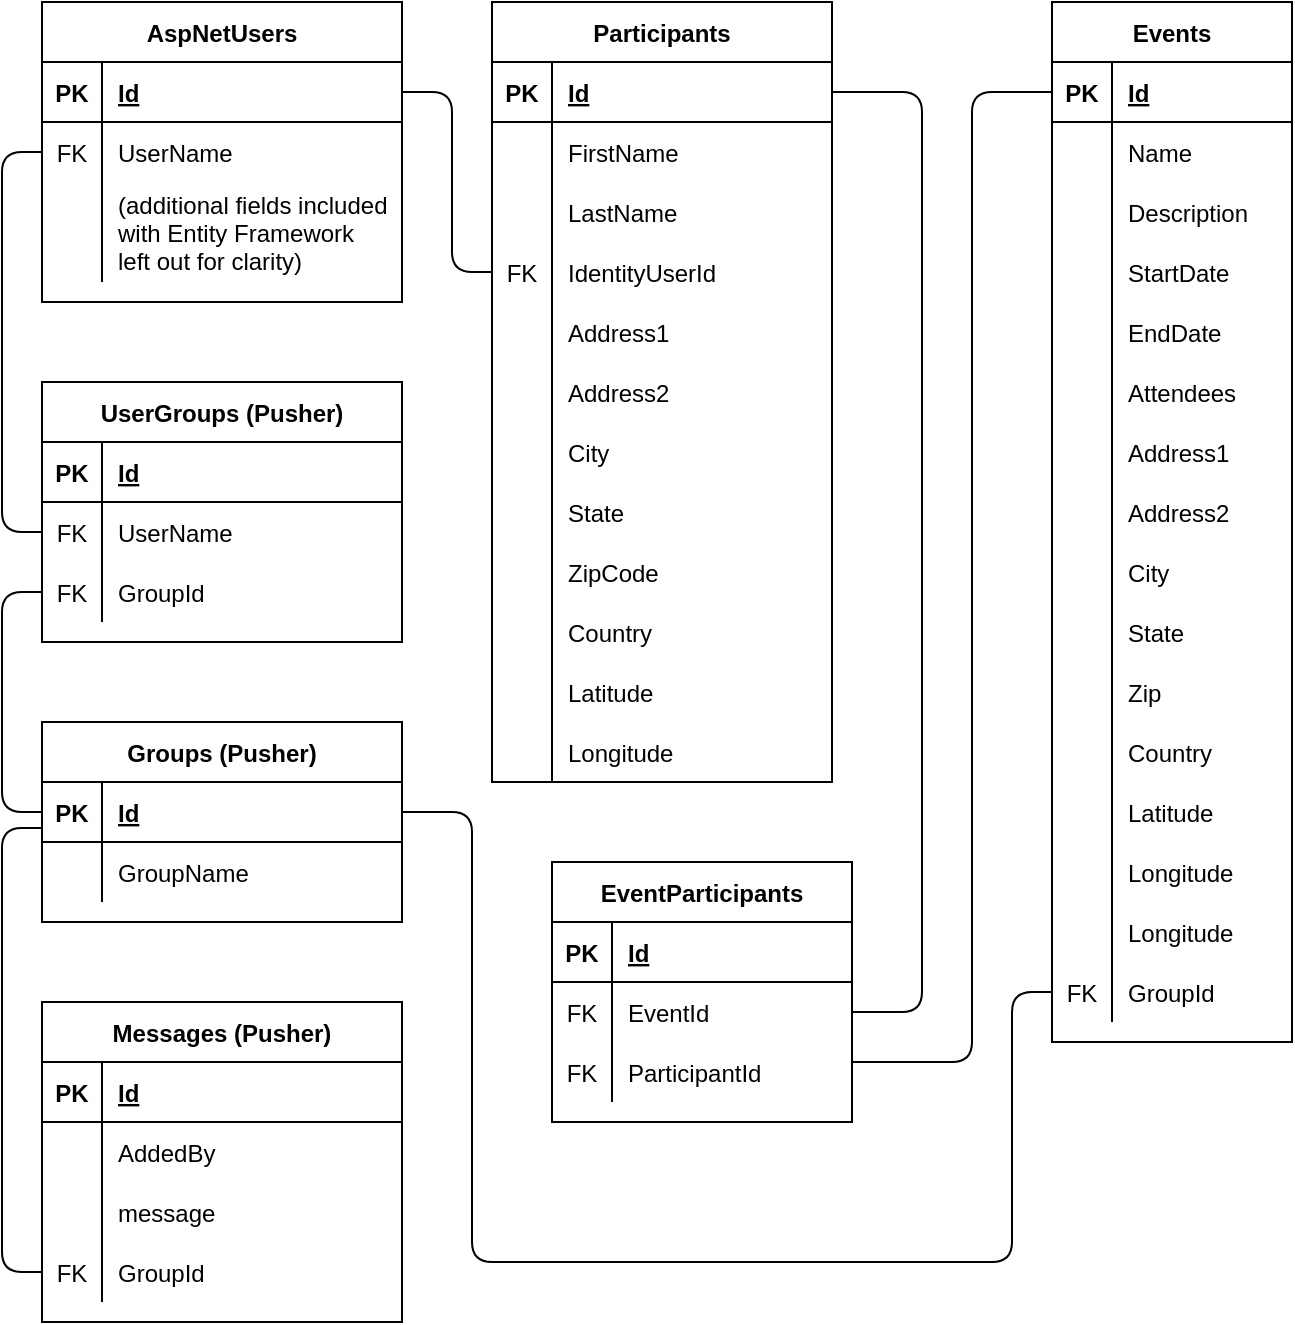 <mxfile version="13.9.2" type="device"><diagram id="qOiqEgfNBI5_gCwGBmi5" name="Page-1"><mxGraphModel dx="1977" dy="1918" grid="1" gridSize="10" guides="1" tooltips="1" connect="1" arrows="1" fold="1" page="1" pageScale="1" pageWidth="850" pageHeight="1100" math="0" shadow="0"><root><mxCell id="0"/><mxCell id="1" parent="0"/><mxCell id="hx1sIj08Y4smLHDmHDp_-100" value="" style="edgeStyle=orthogonalEdgeStyle;rounded=1;orthogonalLoop=1;jettySize=auto;html=1;exitX=0;exitY=0.5;exitDx=0;exitDy=0;endArrow=none;endFill=0;entryX=1;entryY=0.5;entryDx=0;entryDy=0;" parent="1" source="hx1sIj08Y4smLHDmHDp_-11" target="hx1sIj08Y4smLHDmHDp_-64" edge="1"><mxGeometry relative="1" as="geometry"><Array as="points"><mxPoint x="-530" y="-945"/><mxPoint x="-530" y="-1035"/></Array></mxGeometry></mxCell><mxCell id="hx1sIj08Y4smLHDmHDp_-1" value="Participants" style="shape=table;startSize=30;container=1;collapsible=1;childLayout=tableLayout;fixedRows=1;rowLines=0;fontStyle=1;align=center;resizeLast=1;" parent="1" vertex="1"><mxGeometry x="-510" y="-1080" width="170" height="390" as="geometry"/></mxCell><mxCell id="hx1sIj08Y4smLHDmHDp_-2" value="" style="shape=partialRectangle;collapsible=0;dropTarget=0;pointerEvents=0;fillColor=none;top=0;left=0;bottom=1;right=0;points=[[0,0.5],[1,0.5]];portConstraint=eastwest;" parent="hx1sIj08Y4smLHDmHDp_-1" vertex="1"><mxGeometry y="30" width="170" height="30" as="geometry"/></mxCell><mxCell id="hx1sIj08Y4smLHDmHDp_-3" value="PK" style="shape=partialRectangle;connectable=0;fillColor=none;top=0;left=0;bottom=0;right=0;fontStyle=1;overflow=hidden;" parent="hx1sIj08Y4smLHDmHDp_-2" vertex="1"><mxGeometry width="30" height="30" as="geometry"/></mxCell><mxCell id="hx1sIj08Y4smLHDmHDp_-4" value="Id" style="shape=partialRectangle;connectable=0;fillColor=none;top=0;left=0;bottom=0;right=0;align=left;spacingLeft=6;fontStyle=5;overflow=hidden;" parent="hx1sIj08Y4smLHDmHDp_-2" vertex="1"><mxGeometry x="30" width="140" height="30" as="geometry"/></mxCell><mxCell id="hx1sIj08Y4smLHDmHDp_-5" value="" style="shape=partialRectangle;collapsible=0;dropTarget=0;pointerEvents=0;fillColor=none;top=0;left=0;bottom=0;right=0;points=[[0,0.5],[1,0.5]];portConstraint=eastwest;" parent="hx1sIj08Y4smLHDmHDp_-1" vertex="1"><mxGeometry y="60" width="170" height="30" as="geometry"/></mxCell><mxCell id="hx1sIj08Y4smLHDmHDp_-6" value="" style="shape=partialRectangle;connectable=0;fillColor=none;top=0;left=0;bottom=0;right=0;editable=1;overflow=hidden;" parent="hx1sIj08Y4smLHDmHDp_-5" vertex="1"><mxGeometry width="30" height="30" as="geometry"/></mxCell><mxCell id="hx1sIj08Y4smLHDmHDp_-7" value="FirstName" style="shape=partialRectangle;connectable=0;fillColor=none;top=0;left=0;bottom=0;right=0;align=left;spacingLeft=6;overflow=hidden;" parent="hx1sIj08Y4smLHDmHDp_-5" vertex="1"><mxGeometry x="30" width="140" height="30" as="geometry"/></mxCell><mxCell id="hx1sIj08Y4smLHDmHDp_-8" value="" style="shape=partialRectangle;collapsible=0;dropTarget=0;pointerEvents=0;fillColor=none;top=0;left=0;bottom=0;right=0;points=[[0,0.5],[1,0.5]];portConstraint=eastwest;" parent="hx1sIj08Y4smLHDmHDp_-1" vertex="1"><mxGeometry y="90" width="170" height="30" as="geometry"/></mxCell><mxCell id="hx1sIj08Y4smLHDmHDp_-9" value="" style="shape=partialRectangle;connectable=0;fillColor=none;top=0;left=0;bottom=0;right=0;editable=1;overflow=hidden;" parent="hx1sIj08Y4smLHDmHDp_-8" vertex="1"><mxGeometry width="30" height="30" as="geometry"/></mxCell><mxCell id="hx1sIj08Y4smLHDmHDp_-10" value="LastName" style="shape=partialRectangle;connectable=0;fillColor=none;top=0;left=0;bottom=0;right=0;align=left;spacingLeft=6;overflow=hidden;" parent="hx1sIj08Y4smLHDmHDp_-8" vertex="1"><mxGeometry x="30" width="140" height="30" as="geometry"/></mxCell><mxCell id="hx1sIj08Y4smLHDmHDp_-11" value="" style="shape=partialRectangle;collapsible=0;dropTarget=0;pointerEvents=0;fillColor=none;top=0;left=0;bottom=0;right=0;points=[[0,0.5],[1,0.5]];portConstraint=eastwest;" parent="hx1sIj08Y4smLHDmHDp_-1" vertex="1"><mxGeometry y="120" width="170" height="30" as="geometry"/></mxCell><mxCell id="hx1sIj08Y4smLHDmHDp_-12" value="FK" style="shape=partialRectangle;connectable=0;fillColor=none;top=0;left=0;bottom=0;right=0;editable=1;overflow=hidden;" parent="hx1sIj08Y4smLHDmHDp_-11" vertex="1"><mxGeometry width="30" height="30" as="geometry"/></mxCell><mxCell id="hx1sIj08Y4smLHDmHDp_-13" value="IdentityUserId" style="shape=partialRectangle;connectable=0;fillColor=none;top=0;left=0;bottom=0;right=0;align=left;spacingLeft=6;overflow=hidden;" parent="hx1sIj08Y4smLHDmHDp_-11" vertex="1"><mxGeometry x="30" width="140" height="30" as="geometry"/></mxCell><mxCell id="hx1sIj08Y4smLHDmHDp_-14" value="" style="shape=partialRectangle;collapsible=0;dropTarget=0;pointerEvents=0;fillColor=none;top=0;left=0;bottom=0;right=0;points=[[0,0.5],[1,0.5]];portConstraint=eastwest;" parent="hx1sIj08Y4smLHDmHDp_-1" vertex="1"><mxGeometry y="150" width="170" height="30" as="geometry"/></mxCell><mxCell id="hx1sIj08Y4smLHDmHDp_-15" value="" style="shape=partialRectangle;connectable=0;fillColor=none;top=0;left=0;bottom=0;right=0;editable=1;overflow=hidden;" parent="hx1sIj08Y4smLHDmHDp_-14" vertex="1"><mxGeometry width="30" height="30" as="geometry"/></mxCell><mxCell id="hx1sIj08Y4smLHDmHDp_-16" value="Address1" style="shape=partialRectangle;connectable=0;fillColor=none;top=0;left=0;bottom=0;right=0;align=left;spacingLeft=6;overflow=hidden;" parent="hx1sIj08Y4smLHDmHDp_-14" vertex="1"><mxGeometry x="30" width="140" height="30" as="geometry"/></mxCell><mxCell id="hx1sIj08Y4smLHDmHDp_-17" value="" style="shape=partialRectangle;collapsible=0;dropTarget=0;pointerEvents=0;fillColor=none;top=0;left=0;bottom=0;right=0;points=[[0,0.5],[1,0.5]];portConstraint=eastwest;" parent="hx1sIj08Y4smLHDmHDp_-1" vertex="1"><mxGeometry y="180" width="170" height="30" as="geometry"/></mxCell><mxCell id="hx1sIj08Y4smLHDmHDp_-18" value="" style="shape=partialRectangle;connectable=0;fillColor=none;top=0;left=0;bottom=0;right=0;editable=1;overflow=hidden;" parent="hx1sIj08Y4smLHDmHDp_-17" vertex="1"><mxGeometry width="30" height="30" as="geometry"/></mxCell><mxCell id="hx1sIj08Y4smLHDmHDp_-19" value="Address2" style="shape=partialRectangle;connectable=0;fillColor=none;top=0;left=0;bottom=0;right=0;align=left;spacingLeft=6;overflow=hidden;" parent="hx1sIj08Y4smLHDmHDp_-17" vertex="1"><mxGeometry x="30" width="140" height="30" as="geometry"/></mxCell><mxCell id="hx1sIj08Y4smLHDmHDp_-39" value="" style="shape=partialRectangle;collapsible=0;dropTarget=0;pointerEvents=0;fillColor=none;top=0;left=0;bottom=0;right=0;points=[[0,0.5],[1,0.5]];portConstraint=eastwest;" parent="hx1sIj08Y4smLHDmHDp_-1" vertex="1"><mxGeometry y="210" width="170" height="30" as="geometry"/></mxCell><mxCell id="hx1sIj08Y4smLHDmHDp_-40" value="" style="shape=partialRectangle;connectable=0;fillColor=none;top=0;left=0;bottom=0;right=0;editable=1;overflow=hidden;" parent="hx1sIj08Y4smLHDmHDp_-39" vertex="1"><mxGeometry width="30" height="30" as="geometry"/></mxCell><mxCell id="hx1sIj08Y4smLHDmHDp_-41" value="City" style="shape=partialRectangle;connectable=0;fillColor=none;top=0;left=0;bottom=0;right=0;align=left;spacingLeft=6;overflow=hidden;" parent="hx1sIj08Y4smLHDmHDp_-39" vertex="1"><mxGeometry x="30" width="140" height="30" as="geometry"/></mxCell><mxCell id="hx1sIj08Y4smLHDmHDp_-42" value="" style="shape=partialRectangle;collapsible=0;dropTarget=0;pointerEvents=0;fillColor=none;top=0;left=0;bottom=0;right=0;points=[[0,0.5],[1,0.5]];portConstraint=eastwest;" parent="hx1sIj08Y4smLHDmHDp_-1" vertex="1"><mxGeometry y="240" width="170" height="30" as="geometry"/></mxCell><mxCell id="hx1sIj08Y4smLHDmHDp_-43" value="" style="shape=partialRectangle;connectable=0;fillColor=none;top=0;left=0;bottom=0;right=0;editable=1;overflow=hidden;" parent="hx1sIj08Y4smLHDmHDp_-42" vertex="1"><mxGeometry width="30" height="30" as="geometry"/></mxCell><mxCell id="hx1sIj08Y4smLHDmHDp_-44" value="State" style="shape=partialRectangle;connectable=0;fillColor=none;top=0;left=0;bottom=0;right=0;align=left;spacingLeft=6;overflow=hidden;" parent="hx1sIj08Y4smLHDmHDp_-42" vertex="1"><mxGeometry x="30" width="140" height="30" as="geometry"/></mxCell><mxCell id="hx1sIj08Y4smLHDmHDp_-45" value="" style="shape=partialRectangle;collapsible=0;dropTarget=0;pointerEvents=0;fillColor=none;top=0;left=0;bottom=0;right=0;points=[[0,0.5],[1,0.5]];portConstraint=eastwest;" parent="hx1sIj08Y4smLHDmHDp_-1" vertex="1"><mxGeometry y="270" width="170" height="30" as="geometry"/></mxCell><mxCell id="hx1sIj08Y4smLHDmHDp_-46" value="" style="shape=partialRectangle;connectable=0;fillColor=none;top=0;left=0;bottom=0;right=0;editable=1;overflow=hidden;" parent="hx1sIj08Y4smLHDmHDp_-45" vertex="1"><mxGeometry width="30" height="30" as="geometry"/></mxCell><mxCell id="hx1sIj08Y4smLHDmHDp_-47" value="ZipCode" style="shape=partialRectangle;connectable=0;fillColor=none;top=0;left=0;bottom=0;right=0;align=left;spacingLeft=6;overflow=hidden;" parent="hx1sIj08Y4smLHDmHDp_-45" vertex="1"><mxGeometry x="30" width="140" height="30" as="geometry"/></mxCell><mxCell id="hx1sIj08Y4smLHDmHDp_-48" value="" style="shape=partialRectangle;collapsible=0;dropTarget=0;pointerEvents=0;fillColor=none;top=0;left=0;bottom=0;right=0;points=[[0,0.5],[1,0.5]];portConstraint=eastwest;" parent="hx1sIj08Y4smLHDmHDp_-1" vertex="1"><mxGeometry y="300" width="170" height="30" as="geometry"/></mxCell><mxCell id="hx1sIj08Y4smLHDmHDp_-49" value="" style="shape=partialRectangle;connectable=0;fillColor=none;top=0;left=0;bottom=0;right=0;editable=1;overflow=hidden;" parent="hx1sIj08Y4smLHDmHDp_-48" vertex="1"><mxGeometry width="30" height="30" as="geometry"/></mxCell><mxCell id="hx1sIj08Y4smLHDmHDp_-50" value="Country" style="shape=partialRectangle;connectable=0;fillColor=none;top=0;left=0;bottom=0;right=0;align=left;spacingLeft=6;overflow=hidden;" parent="hx1sIj08Y4smLHDmHDp_-48" vertex="1"><mxGeometry x="30" width="140" height="30" as="geometry"/></mxCell><mxCell id="hx1sIj08Y4smLHDmHDp_-51" value="" style="shape=partialRectangle;collapsible=0;dropTarget=0;pointerEvents=0;fillColor=none;top=0;left=0;bottom=0;right=0;points=[[0,0.5],[1,0.5]];portConstraint=eastwest;" parent="hx1sIj08Y4smLHDmHDp_-1" vertex="1"><mxGeometry y="330" width="170" height="30" as="geometry"/></mxCell><mxCell id="hx1sIj08Y4smLHDmHDp_-52" value="" style="shape=partialRectangle;connectable=0;fillColor=none;top=0;left=0;bottom=0;right=0;editable=1;overflow=hidden;" parent="hx1sIj08Y4smLHDmHDp_-51" vertex="1"><mxGeometry width="30" height="30" as="geometry"/></mxCell><mxCell id="hx1sIj08Y4smLHDmHDp_-53" value="Latitude" style="shape=partialRectangle;connectable=0;fillColor=none;top=0;left=0;bottom=0;right=0;align=left;spacingLeft=6;overflow=hidden;" parent="hx1sIj08Y4smLHDmHDp_-51" vertex="1"><mxGeometry x="30" width="140" height="30" as="geometry"/></mxCell><mxCell id="hx1sIj08Y4smLHDmHDp_-54" value="" style="shape=partialRectangle;collapsible=0;dropTarget=0;pointerEvents=0;fillColor=none;top=0;left=0;bottom=0;right=0;points=[[0,0.5],[1,0.5]];portConstraint=eastwest;" parent="hx1sIj08Y4smLHDmHDp_-1" vertex="1"><mxGeometry y="360" width="170" height="30" as="geometry"/></mxCell><mxCell id="hx1sIj08Y4smLHDmHDp_-55" value="" style="shape=partialRectangle;connectable=0;fillColor=none;top=0;left=0;bottom=0;right=0;editable=1;overflow=hidden;" parent="hx1sIj08Y4smLHDmHDp_-54" vertex="1"><mxGeometry width="30" height="30" as="geometry"/></mxCell><mxCell id="hx1sIj08Y4smLHDmHDp_-56" value="Longitude" style="shape=partialRectangle;connectable=0;fillColor=none;top=0;left=0;bottom=0;right=0;align=left;spacingLeft=6;overflow=hidden;" parent="hx1sIj08Y4smLHDmHDp_-54" vertex="1"><mxGeometry x="30" width="140" height="30" as="geometry"/></mxCell><mxCell id="hx1sIj08Y4smLHDmHDp_-63" value="AspNetUsers" style="shape=table;startSize=30;container=1;collapsible=1;childLayout=tableLayout;fixedRows=1;rowLines=0;fontStyle=1;align=center;resizeLast=1;" parent="1" vertex="1"><mxGeometry x="-735" y="-1080" width="180" height="150" as="geometry"/></mxCell><mxCell id="hx1sIj08Y4smLHDmHDp_-64" value="" style="shape=partialRectangle;collapsible=0;dropTarget=0;pointerEvents=0;fillColor=none;top=0;left=0;bottom=1;right=0;points=[[0,0.5],[1,0.5]];portConstraint=eastwest;" parent="hx1sIj08Y4smLHDmHDp_-63" vertex="1"><mxGeometry y="30" width="180" height="30" as="geometry"/></mxCell><mxCell id="hx1sIj08Y4smLHDmHDp_-65" value="PK" style="shape=partialRectangle;connectable=0;fillColor=none;top=0;left=0;bottom=0;right=0;fontStyle=1;overflow=hidden;" parent="hx1sIj08Y4smLHDmHDp_-64" vertex="1"><mxGeometry width="30" height="30" as="geometry"/></mxCell><mxCell id="hx1sIj08Y4smLHDmHDp_-66" value="Id" style="shape=partialRectangle;connectable=0;fillColor=none;top=0;left=0;bottom=0;right=0;align=left;spacingLeft=6;fontStyle=5;overflow=hidden;" parent="hx1sIj08Y4smLHDmHDp_-64" vertex="1"><mxGeometry x="30" width="150" height="30" as="geometry"/></mxCell><mxCell id="hx1sIj08Y4smLHDmHDp_-91" value="" style="shape=partialRectangle;collapsible=0;dropTarget=0;pointerEvents=0;fillColor=none;top=0;left=0;bottom=0;right=0;points=[[0,0.5],[1,0.5]];portConstraint=eastwest;" parent="hx1sIj08Y4smLHDmHDp_-63" vertex="1"><mxGeometry y="60" width="180" height="30" as="geometry"/></mxCell><mxCell id="hx1sIj08Y4smLHDmHDp_-92" value="FK" style="shape=partialRectangle;connectable=0;fillColor=none;top=0;left=0;bottom=0;right=0;editable=1;overflow=hidden;" parent="hx1sIj08Y4smLHDmHDp_-91" vertex="1"><mxGeometry width="30" height="30" as="geometry"/></mxCell><mxCell id="hx1sIj08Y4smLHDmHDp_-93" value="UserName" style="shape=partialRectangle;connectable=0;fillColor=none;top=0;left=0;bottom=0;right=0;align=left;spacingLeft=6;overflow=hidden;" parent="hx1sIj08Y4smLHDmHDp_-91" vertex="1"><mxGeometry x="30" width="150" height="30" as="geometry"/></mxCell><mxCell id="c5tUpTaA2ZwF08moW2mx-1" value="" style="shape=partialRectangle;collapsible=0;dropTarget=0;pointerEvents=0;fillColor=none;top=0;left=0;bottom=0;right=0;points=[[0,0.5],[1,0.5]];portConstraint=eastwest;" parent="hx1sIj08Y4smLHDmHDp_-63" vertex="1"><mxGeometry y="90" width="180" height="50" as="geometry"/></mxCell><mxCell id="c5tUpTaA2ZwF08moW2mx-2" value="" style="shape=partialRectangle;connectable=0;fillColor=none;top=0;left=0;bottom=0;right=0;editable=1;overflow=hidden;" parent="c5tUpTaA2ZwF08moW2mx-1" vertex="1"><mxGeometry width="30" height="50" as="geometry"/></mxCell><mxCell id="c5tUpTaA2ZwF08moW2mx-3" value="(additional fields included&#10;with Entity Framework&#10;left out for clarity)" style="shape=partialRectangle;connectable=0;fillColor=none;top=0;left=0;bottom=0;right=0;align=left;spacingLeft=6;overflow=hidden;" parent="c5tUpTaA2ZwF08moW2mx-1" vertex="1"><mxGeometry x="30" width="150" height="50" as="geometry"/></mxCell><mxCell id="hx1sIj08Y4smLHDmHDp_-101" value="Events" style="shape=table;startSize=30;container=1;collapsible=1;childLayout=tableLayout;fixedRows=1;rowLines=0;fontStyle=1;align=center;resizeLast=1;" parent="1" vertex="1"><mxGeometry x="-230" y="-1080" width="120" height="520" as="geometry"/></mxCell><mxCell id="hx1sIj08Y4smLHDmHDp_-102" value="" style="shape=partialRectangle;collapsible=0;dropTarget=0;pointerEvents=0;fillColor=none;top=0;left=0;bottom=1;right=0;points=[[0,0.5],[1,0.5]];portConstraint=eastwest;" parent="hx1sIj08Y4smLHDmHDp_-101" vertex="1"><mxGeometry y="30" width="120" height="30" as="geometry"/></mxCell><mxCell id="hx1sIj08Y4smLHDmHDp_-103" value="PK" style="shape=partialRectangle;connectable=0;fillColor=none;top=0;left=0;bottom=0;right=0;fontStyle=1;overflow=hidden;" parent="hx1sIj08Y4smLHDmHDp_-102" vertex="1"><mxGeometry width="30" height="30" as="geometry"/></mxCell><mxCell id="hx1sIj08Y4smLHDmHDp_-104" value="Id" style="shape=partialRectangle;connectable=0;fillColor=none;top=0;left=0;bottom=0;right=0;align=left;spacingLeft=6;fontStyle=5;overflow=hidden;" parent="hx1sIj08Y4smLHDmHDp_-102" vertex="1"><mxGeometry x="30" width="90" height="30" as="geometry"/></mxCell><mxCell id="hx1sIj08Y4smLHDmHDp_-105" value="" style="shape=partialRectangle;collapsible=0;dropTarget=0;pointerEvents=0;fillColor=none;top=0;left=0;bottom=0;right=0;points=[[0,0.5],[1,0.5]];portConstraint=eastwest;" parent="hx1sIj08Y4smLHDmHDp_-101" vertex="1"><mxGeometry y="60" width="120" height="30" as="geometry"/></mxCell><mxCell id="hx1sIj08Y4smLHDmHDp_-106" value="" style="shape=partialRectangle;connectable=0;fillColor=none;top=0;left=0;bottom=0;right=0;editable=1;overflow=hidden;" parent="hx1sIj08Y4smLHDmHDp_-105" vertex="1"><mxGeometry width="30" height="30" as="geometry"/></mxCell><mxCell id="hx1sIj08Y4smLHDmHDp_-107" value="Name" style="shape=partialRectangle;connectable=0;fillColor=none;top=0;left=0;bottom=0;right=0;align=left;spacingLeft=6;overflow=hidden;" parent="hx1sIj08Y4smLHDmHDp_-105" vertex="1"><mxGeometry x="30" width="90" height="30" as="geometry"/></mxCell><mxCell id="hx1sIj08Y4smLHDmHDp_-108" value="" style="shape=partialRectangle;collapsible=0;dropTarget=0;pointerEvents=0;fillColor=none;top=0;left=0;bottom=0;right=0;points=[[0,0.5],[1,0.5]];portConstraint=eastwest;" parent="hx1sIj08Y4smLHDmHDp_-101" vertex="1"><mxGeometry y="90" width="120" height="30" as="geometry"/></mxCell><mxCell id="hx1sIj08Y4smLHDmHDp_-109" value="" style="shape=partialRectangle;connectable=0;fillColor=none;top=0;left=0;bottom=0;right=0;editable=1;overflow=hidden;" parent="hx1sIj08Y4smLHDmHDp_-108" vertex="1"><mxGeometry width="30" height="30" as="geometry"/></mxCell><mxCell id="hx1sIj08Y4smLHDmHDp_-110" value="Description" style="shape=partialRectangle;connectable=0;fillColor=none;top=0;left=0;bottom=0;right=0;align=left;spacingLeft=6;overflow=hidden;" parent="hx1sIj08Y4smLHDmHDp_-108" vertex="1"><mxGeometry x="30" width="90" height="30" as="geometry"/></mxCell><mxCell id="hx1sIj08Y4smLHDmHDp_-111" value="" style="shape=partialRectangle;collapsible=0;dropTarget=0;pointerEvents=0;fillColor=none;top=0;left=0;bottom=0;right=0;points=[[0,0.5],[1,0.5]];portConstraint=eastwest;" parent="hx1sIj08Y4smLHDmHDp_-101" vertex="1"><mxGeometry y="120" width="120" height="30" as="geometry"/></mxCell><mxCell id="hx1sIj08Y4smLHDmHDp_-112" value="" style="shape=partialRectangle;connectable=0;fillColor=none;top=0;left=0;bottom=0;right=0;editable=1;overflow=hidden;" parent="hx1sIj08Y4smLHDmHDp_-111" vertex="1"><mxGeometry width="30" height="30" as="geometry"/></mxCell><mxCell id="hx1sIj08Y4smLHDmHDp_-113" value="StartDate" style="shape=partialRectangle;connectable=0;fillColor=none;top=0;left=0;bottom=0;right=0;align=left;spacingLeft=6;overflow=hidden;" parent="hx1sIj08Y4smLHDmHDp_-111" vertex="1"><mxGeometry x="30" width="90" height="30" as="geometry"/></mxCell><mxCell id="hx1sIj08Y4smLHDmHDp_-114" value="" style="shape=partialRectangle;collapsible=0;dropTarget=0;pointerEvents=0;fillColor=none;top=0;left=0;bottom=0;right=0;points=[[0,0.5],[1,0.5]];portConstraint=eastwest;" parent="hx1sIj08Y4smLHDmHDp_-101" vertex="1"><mxGeometry y="150" width="120" height="30" as="geometry"/></mxCell><mxCell id="hx1sIj08Y4smLHDmHDp_-115" value="" style="shape=partialRectangle;connectable=0;fillColor=none;top=0;left=0;bottom=0;right=0;editable=1;overflow=hidden;" parent="hx1sIj08Y4smLHDmHDp_-114" vertex="1"><mxGeometry width="30" height="30" as="geometry"/></mxCell><mxCell id="hx1sIj08Y4smLHDmHDp_-116" value="EndDate" style="shape=partialRectangle;connectable=0;fillColor=none;top=0;left=0;bottom=0;right=0;align=left;spacingLeft=6;overflow=hidden;" parent="hx1sIj08Y4smLHDmHDp_-114" vertex="1"><mxGeometry x="30" width="90" height="30" as="geometry"/></mxCell><mxCell id="hx1sIj08Y4smLHDmHDp_-117" value="" style="shape=partialRectangle;collapsible=0;dropTarget=0;pointerEvents=0;fillColor=none;top=0;left=0;bottom=0;right=0;points=[[0,0.5],[1,0.5]];portConstraint=eastwest;" parent="hx1sIj08Y4smLHDmHDp_-101" vertex="1"><mxGeometry y="180" width="120" height="30" as="geometry"/></mxCell><mxCell id="hx1sIj08Y4smLHDmHDp_-118" value="" style="shape=partialRectangle;connectable=0;fillColor=none;top=0;left=0;bottom=0;right=0;editable=1;overflow=hidden;" parent="hx1sIj08Y4smLHDmHDp_-117" vertex="1"><mxGeometry width="30" height="30" as="geometry"/></mxCell><mxCell id="hx1sIj08Y4smLHDmHDp_-119" value="Attendees" style="shape=partialRectangle;connectable=0;fillColor=none;top=0;left=0;bottom=0;right=0;align=left;spacingLeft=6;overflow=hidden;" parent="hx1sIj08Y4smLHDmHDp_-117" vertex="1"><mxGeometry x="30" width="90" height="30" as="geometry"/></mxCell><mxCell id="hx1sIj08Y4smLHDmHDp_-120" value="" style="shape=partialRectangle;collapsible=0;dropTarget=0;pointerEvents=0;fillColor=none;top=0;left=0;bottom=0;right=0;points=[[0,0.5],[1,0.5]];portConstraint=eastwest;" parent="hx1sIj08Y4smLHDmHDp_-101" vertex="1"><mxGeometry y="210" width="120" height="30" as="geometry"/></mxCell><mxCell id="hx1sIj08Y4smLHDmHDp_-121" value="" style="shape=partialRectangle;connectable=0;fillColor=none;top=0;left=0;bottom=0;right=0;editable=1;overflow=hidden;" parent="hx1sIj08Y4smLHDmHDp_-120" vertex="1"><mxGeometry width="30" height="30" as="geometry"/></mxCell><mxCell id="hx1sIj08Y4smLHDmHDp_-122" value="Address1" style="shape=partialRectangle;connectable=0;fillColor=none;top=0;left=0;bottom=0;right=0;align=left;spacingLeft=6;overflow=hidden;" parent="hx1sIj08Y4smLHDmHDp_-120" vertex="1"><mxGeometry x="30" width="90" height="30" as="geometry"/></mxCell><mxCell id="hx1sIj08Y4smLHDmHDp_-123" value="" style="shape=partialRectangle;collapsible=0;dropTarget=0;pointerEvents=0;fillColor=none;top=0;left=0;bottom=0;right=0;points=[[0,0.5],[1,0.5]];portConstraint=eastwest;" parent="hx1sIj08Y4smLHDmHDp_-101" vertex="1"><mxGeometry y="240" width="120" height="30" as="geometry"/></mxCell><mxCell id="hx1sIj08Y4smLHDmHDp_-124" value="" style="shape=partialRectangle;connectable=0;fillColor=none;top=0;left=0;bottom=0;right=0;editable=1;overflow=hidden;" parent="hx1sIj08Y4smLHDmHDp_-123" vertex="1"><mxGeometry width="30" height="30" as="geometry"/></mxCell><mxCell id="hx1sIj08Y4smLHDmHDp_-125" value="Address2" style="shape=partialRectangle;connectable=0;fillColor=none;top=0;left=0;bottom=0;right=0;align=left;spacingLeft=6;overflow=hidden;" parent="hx1sIj08Y4smLHDmHDp_-123" vertex="1"><mxGeometry x="30" width="90" height="30" as="geometry"/></mxCell><mxCell id="hx1sIj08Y4smLHDmHDp_-126" value="" style="shape=partialRectangle;collapsible=0;dropTarget=0;pointerEvents=0;fillColor=none;top=0;left=0;bottom=0;right=0;points=[[0,0.5],[1,0.5]];portConstraint=eastwest;" parent="hx1sIj08Y4smLHDmHDp_-101" vertex="1"><mxGeometry y="270" width="120" height="30" as="geometry"/></mxCell><mxCell id="hx1sIj08Y4smLHDmHDp_-127" value="" style="shape=partialRectangle;connectable=0;fillColor=none;top=0;left=0;bottom=0;right=0;editable=1;overflow=hidden;" parent="hx1sIj08Y4smLHDmHDp_-126" vertex="1"><mxGeometry width="30" height="30" as="geometry"/></mxCell><mxCell id="hx1sIj08Y4smLHDmHDp_-128" value="City" style="shape=partialRectangle;connectable=0;fillColor=none;top=0;left=0;bottom=0;right=0;align=left;spacingLeft=6;overflow=hidden;" parent="hx1sIj08Y4smLHDmHDp_-126" vertex="1"><mxGeometry x="30" width="90" height="30" as="geometry"/></mxCell><mxCell id="hx1sIj08Y4smLHDmHDp_-129" value="" style="shape=partialRectangle;collapsible=0;dropTarget=0;pointerEvents=0;fillColor=none;top=0;left=0;bottom=0;right=0;points=[[0,0.5],[1,0.5]];portConstraint=eastwest;" parent="hx1sIj08Y4smLHDmHDp_-101" vertex="1"><mxGeometry y="300" width="120" height="30" as="geometry"/></mxCell><mxCell id="hx1sIj08Y4smLHDmHDp_-130" value="" style="shape=partialRectangle;connectable=0;fillColor=none;top=0;left=0;bottom=0;right=0;editable=1;overflow=hidden;" parent="hx1sIj08Y4smLHDmHDp_-129" vertex="1"><mxGeometry width="30" height="30" as="geometry"/></mxCell><mxCell id="hx1sIj08Y4smLHDmHDp_-131" value="State" style="shape=partialRectangle;connectable=0;fillColor=none;top=0;left=0;bottom=0;right=0;align=left;spacingLeft=6;overflow=hidden;" parent="hx1sIj08Y4smLHDmHDp_-129" vertex="1"><mxGeometry x="30" width="90" height="30" as="geometry"/></mxCell><mxCell id="hx1sIj08Y4smLHDmHDp_-132" value="" style="shape=partialRectangle;collapsible=0;dropTarget=0;pointerEvents=0;fillColor=none;top=0;left=0;bottom=0;right=0;points=[[0,0.5],[1,0.5]];portConstraint=eastwest;" parent="hx1sIj08Y4smLHDmHDp_-101" vertex="1"><mxGeometry y="330" width="120" height="30" as="geometry"/></mxCell><mxCell id="hx1sIj08Y4smLHDmHDp_-133" value="" style="shape=partialRectangle;connectable=0;fillColor=none;top=0;left=0;bottom=0;right=0;editable=1;overflow=hidden;" parent="hx1sIj08Y4smLHDmHDp_-132" vertex="1"><mxGeometry width="30" height="30" as="geometry"/></mxCell><mxCell id="hx1sIj08Y4smLHDmHDp_-134" value="Zip" style="shape=partialRectangle;connectable=0;fillColor=none;top=0;left=0;bottom=0;right=0;align=left;spacingLeft=6;overflow=hidden;" parent="hx1sIj08Y4smLHDmHDp_-132" vertex="1"><mxGeometry x="30" width="90" height="30" as="geometry"/></mxCell><mxCell id="hx1sIj08Y4smLHDmHDp_-135" value="" style="shape=partialRectangle;collapsible=0;dropTarget=0;pointerEvents=0;fillColor=none;top=0;left=0;bottom=0;right=0;points=[[0,0.5],[1,0.5]];portConstraint=eastwest;" parent="hx1sIj08Y4smLHDmHDp_-101" vertex="1"><mxGeometry y="360" width="120" height="30" as="geometry"/></mxCell><mxCell id="hx1sIj08Y4smLHDmHDp_-136" value="" style="shape=partialRectangle;connectable=0;fillColor=none;top=0;left=0;bottom=0;right=0;editable=1;overflow=hidden;" parent="hx1sIj08Y4smLHDmHDp_-135" vertex="1"><mxGeometry width="30" height="30" as="geometry"/></mxCell><mxCell id="hx1sIj08Y4smLHDmHDp_-137" value="Country" style="shape=partialRectangle;connectable=0;fillColor=none;top=0;left=0;bottom=0;right=0;align=left;spacingLeft=6;overflow=hidden;" parent="hx1sIj08Y4smLHDmHDp_-135" vertex="1"><mxGeometry x="30" width="90" height="30" as="geometry"/></mxCell><mxCell id="hx1sIj08Y4smLHDmHDp_-138" value="" style="shape=partialRectangle;collapsible=0;dropTarget=0;pointerEvents=0;fillColor=none;top=0;left=0;bottom=0;right=0;points=[[0,0.5],[1,0.5]];portConstraint=eastwest;" parent="hx1sIj08Y4smLHDmHDp_-101" vertex="1"><mxGeometry y="390" width="120" height="30" as="geometry"/></mxCell><mxCell id="hx1sIj08Y4smLHDmHDp_-139" value="" style="shape=partialRectangle;connectable=0;fillColor=none;top=0;left=0;bottom=0;right=0;editable=1;overflow=hidden;" parent="hx1sIj08Y4smLHDmHDp_-138" vertex="1"><mxGeometry width="30" height="30" as="geometry"/></mxCell><mxCell id="hx1sIj08Y4smLHDmHDp_-140" value="Latitude" style="shape=partialRectangle;connectable=0;fillColor=none;top=0;left=0;bottom=0;right=0;align=left;spacingLeft=6;overflow=hidden;" parent="hx1sIj08Y4smLHDmHDp_-138" vertex="1"><mxGeometry x="30" width="90" height="30" as="geometry"/></mxCell><mxCell id="hx1sIj08Y4smLHDmHDp_-141" value="" style="shape=partialRectangle;collapsible=0;dropTarget=0;pointerEvents=0;fillColor=none;top=0;left=0;bottom=0;right=0;points=[[0,0.5],[1,0.5]];portConstraint=eastwest;" parent="hx1sIj08Y4smLHDmHDp_-101" vertex="1"><mxGeometry y="420" width="120" height="30" as="geometry"/></mxCell><mxCell id="hx1sIj08Y4smLHDmHDp_-142" value="" style="shape=partialRectangle;connectable=0;fillColor=none;top=0;left=0;bottom=0;right=0;editable=1;overflow=hidden;" parent="hx1sIj08Y4smLHDmHDp_-141" vertex="1"><mxGeometry width="30" height="30" as="geometry"/></mxCell><mxCell id="hx1sIj08Y4smLHDmHDp_-143" value="Longitude" style="shape=partialRectangle;connectable=0;fillColor=none;top=0;left=0;bottom=0;right=0;align=left;spacingLeft=6;overflow=hidden;" parent="hx1sIj08Y4smLHDmHDp_-141" vertex="1"><mxGeometry x="30" width="90" height="30" as="geometry"/></mxCell><mxCell id="c5tUpTaA2ZwF08moW2mx-21" value="" style="shape=partialRectangle;collapsible=0;dropTarget=0;pointerEvents=0;fillColor=none;top=0;left=0;bottom=0;right=0;points=[[0,0.5],[1,0.5]];portConstraint=eastwest;" parent="hx1sIj08Y4smLHDmHDp_-101" vertex="1"><mxGeometry y="450" width="120" height="30" as="geometry"/></mxCell><mxCell id="c5tUpTaA2ZwF08moW2mx-22" value="" style="shape=partialRectangle;connectable=0;fillColor=none;top=0;left=0;bottom=0;right=0;editable=1;overflow=hidden;" parent="c5tUpTaA2ZwF08moW2mx-21" vertex="1"><mxGeometry width="30" height="30" as="geometry"/></mxCell><mxCell id="c5tUpTaA2ZwF08moW2mx-23" value="Longitude" style="shape=partialRectangle;connectable=0;fillColor=none;top=0;left=0;bottom=0;right=0;align=left;spacingLeft=6;overflow=hidden;" parent="c5tUpTaA2ZwF08moW2mx-21" vertex="1"><mxGeometry x="30" width="90" height="30" as="geometry"/></mxCell><mxCell id="c5tUpTaA2ZwF08moW2mx-24" value="" style="shape=partialRectangle;collapsible=0;dropTarget=0;pointerEvents=0;fillColor=none;top=0;left=0;bottom=0;right=0;points=[[0,0.5],[1,0.5]];portConstraint=eastwest;" parent="hx1sIj08Y4smLHDmHDp_-101" vertex="1"><mxGeometry y="480" width="120" height="30" as="geometry"/></mxCell><mxCell id="c5tUpTaA2ZwF08moW2mx-25" value="FK" style="shape=partialRectangle;connectable=0;fillColor=none;top=0;left=0;bottom=0;right=0;editable=1;overflow=hidden;" parent="c5tUpTaA2ZwF08moW2mx-24" vertex="1"><mxGeometry width="30" height="30" as="geometry"/></mxCell><mxCell id="c5tUpTaA2ZwF08moW2mx-26" value="GroupId" style="shape=partialRectangle;connectable=0;fillColor=none;top=0;left=0;bottom=0;right=0;align=left;spacingLeft=6;overflow=hidden;" parent="c5tUpTaA2ZwF08moW2mx-24" vertex="1"><mxGeometry x="30" width="90" height="30" as="geometry"/></mxCell><mxCell id="hx1sIj08Y4smLHDmHDp_-224" value="" style="edgeStyle=orthogonalEdgeStyle;rounded=1;orthogonalLoop=1;jettySize=auto;html=1;entryX=0;entryY=0.5;entryDx=0;entryDy=0;endArrow=none;endFill=0;exitX=0;exitY=0.5;exitDx=0;exitDy=0;" parent="1" source="hx1sIj08Y4smLHDmHDp_-145" target="hx1sIj08Y4smLHDmHDp_-210" edge="1"><mxGeometry relative="1" as="geometry"><mxPoint x="-670" y="-640" as="targetPoint"/></mxGeometry></mxCell><mxCell id="hx1sIj08Y4smLHDmHDp_-144" value="Groups (Pusher)" style="shape=table;startSize=30;container=1;collapsible=1;childLayout=tableLayout;fixedRows=1;rowLines=0;fontStyle=1;align=center;resizeLast=1;" parent="1" vertex="1"><mxGeometry x="-735" y="-720" width="180" height="100" as="geometry"/></mxCell><mxCell id="hx1sIj08Y4smLHDmHDp_-145" value="" style="shape=partialRectangle;collapsible=0;dropTarget=0;pointerEvents=0;fillColor=none;top=0;left=0;bottom=1;right=0;points=[[0,0.5],[1,0.5]];portConstraint=eastwest;" parent="hx1sIj08Y4smLHDmHDp_-144" vertex="1"><mxGeometry y="30" width="180" height="30" as="geometry"/></mxCell><mxCell id="hx1sIj08Y4smLHDmHDp_-146" value="PK" style="shape=partialRectangle;connectable=0;fillColor=none;top=0;left=0;bottom=0;right=0;fontStyle=1;overflow=hidden;" parent="hx1sIj08Y4smLHDmHDp_-145" vertex="1"><mxGeometry width="30" height="30" as="geometry"/></mxCell><mxCell id="hx1sIj08Y4smLHDmHDp_-147" value="Id" style="shape=partialRectangle;connectable=0;fillColor=none;top=0;left=0;bottom=0;right=0;align=left;spacingLeft=6;fontStyle=5;overflow=hidden;" parent="hx1sIj08Y4smLHDmHDp_-145" vertex="1"><mxGeometry x="30" width="150" height="30" as="geometry"/></mxCell><mxCell id="hx1sIj08Y4smLHDmHDp_-148" value="" style="shape=partialRectangle;collapsible=0;dropTarget=0;pointerEvents=0;fillColor=none;top=0;left=0;bottom=0;right=0;points=[[0,0.5],[1,0.5]];portConstraint=eastwest;" parent="hx1sIj08Y4smLHDmHDp_-144" vertex="1"><mxGeometry y="60" width="180" height="30" as="geometry"/></mxCell><mxCell id="hx1sIj08Y4smLHDmHDp_-149" value="" style="shape=partialRectangle;connectable=0;fillColor=none;top=0;left=0;bottom=0;right=0;editable=1;overflow=hidden;" parent="hx1sIj08Y4smLHDmHDp_-148" vertex="1"><mxGeometry width="30" height="30" as="geometry"/></mxCell><mxCell id="hx1sIj08Y4smLHDmHDp_-150" value="GroupName" style="shape=partialRectangle;connectable=0;fillColor=none;top=0;left=0;bottom=0;right=0;align=left;spacingLeft=6;overflow=hidden;" parent="hx1sIj08Y4smLHDmHDp_-148" vertex="1"><mxGeometry x="30" width="150" height="30" as="geometry"/></mxCell><mxCell id="hx1sIj08Y4smLHDmHDp_-202" value="" style="edgeStyle=orthogonalEdgeStyle;rounded=1;orthogonalLoop=1;jettySize=auto;html=1;entryX=-0.003;entryY=0.767;entryDx=0;entryDy=0;exitX=0;exitY=0.5;exitDx=0;exitDy=0;endArrow=none;endFill=0;entryPerimeter=0;" parent="1" source="hx1sIj08Y4smLHDmHDp_-167" target="hx1sIj08Y4smLHDmHDp_-145" edge="1"><mxGeometry relative="1" as="geometry"/></mxCell><mxCell id="hx1sIj08Y4smLHDmHDp_-157" value="Messages (Pusher)" style="shape=table;startSize=30;container=1;collapsible=1;childLayout=tableLayout;fixedRows=1;rowLines=0;fontStyle=1;align=center;resizeLast=1;" parent="1" vertex="1"><mxGeometry x="-735" y="-580" width="180" height="160" as="geometry"/></mxCell><mxCell id="hx1sIj08Y4smLHDmHDp_-158" value="" style="shape=partialRectangle;collapsible=0;dropTarget=0;pointerEvents=0;fillColor=none;top=0;left=0;bottom=1;right=0;points=[[0,0.5],[1,0.5]];portConstraint=eastwest;" parent="hx1sIj08Y4smLHDmHDp_-157" vertex="1"><mxGeometry y="30" width="180" height="30" as="geometry"/></mxCell><mxCell id="hx1sIj08Y4smLHDmHDp_-159" value="PK" style="shape=partialRectangle;connectable=0;fillColor=none;top=0;left=0;bottom=0;right=0;fontStyle=1;overflow=hidden;" parent="hx1sIj08Y4smLHDmHDp_-158" vertex="1"><mxGeometry width="30" height="30" as="geometry"/></mxCell><mxCell id="hx1sIj08Y4smLHDmHDp_-160" value="Id" style="shape=partialRectangle;connectable=0;fillColor=none;top=0;left=0;bottom=0;right=0;align=left;spacingLeft=6;fontStyle=5;overflow=hidden;" parent="hx1sIj08Y4smLHDmHDp_-158" vertex="1"><mxGeometry x="30" width="150" height="30" as="geometry"/></mxCell><mxCell id="hx1sIj08Y4smLHDmHDp_-161" value="" style="shape=partialRectangle;collapsible=0;dropTarget=0;pointerEvents=0;fillColor=none;top=0;left=0;bottom=0;right=0;points=[[0,0.5],[1,0.5]];portConstraint=eastwest;" parent="hx1sIj08Y4smLHDmHDp_-157" vertex="1"><mxGeometry y="60" width="180" height="30" as="geometry"/></mxCell><mxCell id="hx1sIj08Y4smLHDmHDp_-162" value="" style="shape=partialRectangle;connectable=0;fillColor=none;top=0;left=0;bottom=0;right=0;editable=1;overflow=hidden;" parent="hx1sIj08Y4smLHDmHDp_-161" vertex="1"><mxGeometry width="30" height="30" as="geometry"/></mxCell><mxCell id="hx1sIj08Y4smLHDmHDp_-163" value="AddedBy" style="shape=partialRectangle;connectable=0;fillColor=none;top=0;left=0;bottom=0;right=0;align=left;spacingLeft=6;overflow=hidden;" parent="hx1sIj08Y4smLHDmHDp_-161" vertex="1"><mxGeometry x="30" width="150" height="30" as="geometry"/></mxCell><mxCell id="hx1sIj08Y4smLHDmHDp_-164" value="" style="shape=partialRectangle;collapsible=0;dropTarget=0;pointerEvents=0;fillColor=none;top=0;left=0;bottom=0;right=0;points=[[0,0.5],[1,0.5]];portConstraint=eastwest;" parent="hx1sIj08Y4smLHDmHDp_-157" vertex="1"><mxGeometry y="90" width="180" height="30" as="geometry"/></mxCell><mxCell id="hx1sIj08Y4smLHDmHDp_-165" value="" style="shape=partialRectangle;connectable=0;fillColor=none;top=0;left=0;bottom=0;right=0;editable=1;overflow=hidden;" parent="hx1sIj08Y4smLHDmHDp_-164" vertex="1"><mxGeometry width="30" height="30" as="geometry"/></mxCell><mxCell id="hx1sIj08Y4smLHDmHDp_-166" value="message" style="shape=partialRectangle;connectable=0;fillColor=none;top=0;left=0;bottom=0;right=0;align=left;spacingLeft=6;overflow=hidden;" parent="hx1sIj08Y4smLHDmHDp_-164" vertex="1"><mxGeometry x="30" width="150" height="30" as="geometry"/></mxCell><mxCell id="hx1sIj08Y4smLHDmHDp_-167" value="" style="shape=partialRectangle;collapsible=0;dropTarget=0;pointerEvents=0;fillColor=none;top=0;left=0;bottom=0;right=0;points=[[0,0.5],[1,0.5]];portConstraint=eastwest;" parent="hx1sIj08Y4smLHDmHDp_-157" vertex="1"><mxGeometry y="120" width="180" height="30" as="geometry"/></mxCell><mxCell id="hx1sIj08Y4smLHDmHDp_-168" value="FK" style="shape=partialRectangle;connectable=0;fillColor=none;top=0;left=0;bottom=0;right=0;editable=1;overflow=hidden;" parent="hx1sIj08Y4smLHDmHDp_-167" vertex="1"><mxGeometry width="30" height="30" as="geometry"/></mxCell><mxCell id="hx1sIj08Y4smLHDmHDp_-169" value="GroupId" style="shape=partialRectangle;connectable=0;fillColor=none;top=0;left=0;bottom=0;right=0;align=left;spacingLeft=6;overflow=hidden;" parent="hx1sIj08Y4smLHDmHDp_-167" vertex="1"><mxGeometry x="30" width="150" height="30" as="geometry"/></mxCell><mxCell id="hx1sIj08Y4smLHDmHDp_-203" value="UserGroups (Pusher)" style="shape=table;startSize=30;container=1;collapsible=1;childLayout=tableLayout;fixedRows=1;rowLines=0;fontStyle=1;align=center;resizeLast=1;" parent="1" vertex="1"><mxGeometry x="-735" y="-890" width="180" height="130" as="geometry"/></mxCell><mxCell id="hx1sIj08Y4smLHDmHDp_-204" value="" style="shape=partialRectangle;collapsible=0;dropTarget=0;pointerEvents=0;fillColor=none;top=0;left=0;bottom=1;right=0;points=[[0,0.5],[1,0.5]];portConstraint=eastwest;" parent="hx1sIj08Y4smLHDmHDp_-203" vertex="1"><mxGeometry y="30" width="180" height="30" as="geometry"/></mxCell><mxCell id="hx1sIj08Y4smLHDmHDp_-205" value="PK" style="shape=partialRectangle;connectable=0;fillColor=none;top=0;left=0;bottom=0;right=0;fontStyle=1;overflow=hidden;" parent="hx1sIj08Y4smLHDmHDp_-204" vertex="1"><mxGeometry width="30" height="30" as="geometry"/></mxCell><mxCell id="hx1sIj08Y4smLHDmHDp_-206" value="Id" style="shape=partialRectangle;connectable=0;fillColor=none;top=0;left=0;bottom=0;right=0;align=left;spacingLeft=6;fontStyle=5;overflow=hidden;" parent="hx1sIj08Y4smLHDmHDp_-204" vertex="1"><mxGeometry x="30" width="150" height="30" as="geometry"/></mxCell><mxCell id="hx1sIj08Y4smLHDmHDp_-207" value="" style="shape=partialRectangle;collapsible=0;dropTarget=0;pointerEvents=0;fillColor=none;top=0;left=0;bottom=0;right=0;points=[[0,0.5],[1,0.5]];portConstraint=eastwest;" parent="hx1sIj08Y4smLHDmHDp_-203" vertex="1"><mxGeometry y="60" width="180" height="30" as="geometry"/></mxCell><mxCell id="hx1sIj08Y4smLHDmHDp_-208" value="FK" style="shape=partialRectangle;connectable=0;fillColor=none;top=0;left=0;bottom=0;right=0;editable=1;overflow=hidden;" parent="hx1sIj08Y4smLHDmHDp_-207" vertex="1"><mxGeometry width="30" height="30" as="geometry"/></mxCell><mxCell id="hx1sIj08Y4smLHDmHDp_-209" value="UserName" style="shape=partialRectangle;connectable=0;fillColor=none;top=0;left=0;bottom=0;right=0;align=left;spacingLeft=6;overflow=hidden;" parent="hx1sIj08Y4smLHDmHDp_-207" vertex="1"><mxGeometry x="30" width="150" height="30" as="geometry"/></mxCell><mxCell id="hx1sIj08Y4smLHDmHDp_-210" value="" style="shape=partialRectangle;collapsible=0;dropTarget=0;pointerEvents=0;fillColor=none;top=0;left=0;bottom=0;right=0;points=[[0,0.5],[1,0.5]];portConstraint=eastwest;" parent="hx1sIj08Y4smLHDmHDp_-203" vertex="1"><mxGeometry y="90" width="180" height="30" as="geometry"/></mxCell><mxCell id="hx1sIj08Y4smLHDmHDp_-211" value="FK" style="shape=partialRectangle;connectable=0;fillColor=none;top=0;left=0;bottom=0;right=0;editable=1;overflow=hidden;" parent="hx1sIj08Y4smLHDmHDp_-210" vertex="1"><mxGeometry width="30" height="30" as="geometry"/></mxCell><mxCell id="hx1sIj08Y4smLHDmHDp_-212" value="GroupId" style="shape=partialRectangle;connectable=0;fillColor=none;top=0;left=0;bottom=0;right=0;align=left;spacingLeft=6;overflow=hidden;" parent="hx1sIj08Y4smLHDmHDp_-210" vertex="1"><mxGeometry x="30" width="150" height="30" as="geometry"/></mxCell><mxCell id="c5tUpTaA2ZwF08moW2mx-17" value="" style="edgeStyle=orthogonalEdgeStyle;rounded=1;orthogonalLoop=1;jettySize=auto;html=1;entryX=0;entryY=0.5;entryDx=0;entryDy=0;endArrow=none;endFill=0;exitX=0;exitY=0.5;exitDx=0;exitDy=0;" parent="1" source="hx1sIj08Y4smLHDmHDp_-207" target="hx1sIj08Y4smLHDmHDp_-91" edge="1"><mxGeometry relative="1" as="geometry"><mxPoint x="-725" y="-775" as="targetPoint"/><mxPoint x="-725" y="-665" as="sourcePoint"/></mxGeometry></mxCell><mxCell id="c5tUpTaA2ZwF08moW2mx-27" value="" style="edgeStyle=orthogonalEdgeStyle;rounded=1;orthogonalLoop=1;jettySize=auto;html=1;entryX=1;entryY=0.5;entryDx=0;entryDy=0;exitX=0;exitY=0.5;exitDx=0;exitDy=0;endArrow=none;endFill=0;" parent="1" source="c5tUpTaA2ZwF08moW2mx-24" target="hx1sIj08Y4smLHDmHDp_-145" edge="1"><mxGeometry relative="1" as="geometry"><mxPoint x="-725" y="-435" as="sourcePoint"/><mxPoint x="-725" y="-635" as="targetPoint"/><Array as="points"><mxPoint x="-250" y="-585"/><mxPoint x="-250" y="-450"/><mxPoint x="-520" y="-450"/><mxPoint x="-520" y="-675"/></Array></mxGeometry></mxCell><mxCell id="wN6wJUxzL1JX9cF-x-Fo-1" value="EventParticipants" style="shape=table;startSize=30;container=1;collapsible=1;childLayout=tableLayout;fixedRows=1;rowLines=0;fontStyle=1;align=center;resizeLast=1;" vertex="1" parent="1"><mxGeometry x="-480" y="-650" width="150" height="130" as="geometry"/></mxCell><mxCell id="wN6wJUxzL1JX9cF-x-Fo-2" value="" style="shape=partialRectangle;collapsible=0;dropTarget=0;pointerEvents=0;fillColor=none;top=0;left=0;bottom=1;right=0;points=[[0,0.5],[1,0.5]];portConstraint=eastwest;" vertex="1" parent="wN6wJUxzL1JX9cF-x-Fo-1"><mxGeometry y="30" width="150" height="30" as="geometry"/></mxCell><mxCell id="wN6wJUxzL1JX9cF-x-Fo-3" value="PK" style="shape=partialRectangle;connectable=0;fillColor=none;top=0;left=0;bottom=0;right=0;fontStyle=1;overflow=hidden;" vertex="1" parent="wN6wJUxzL1JX9cF-x-Fo-2"><mxGeometry width="30" height="30" as="geometry"/></mxCell><mxCell id="wN6wJUxzL1JX9cF-x-Fo-4" value="Id" style="shape=partialRectangle;connectable=0;fillColor=none;top=0;left=0;bottom=0;right=0;align=left;spacingLeft=6;fontStyle=5;overflow=hidden;" vertex="1" parent="wN6wJUxzL1JX9cF-x-Fo-2"><mxGeometry x="30" width="120" height="30" as="geometry"/></mxCell><mxCell id="wN6wJUxzL1JX9cF-x-Fo-5" value="" style="shape=partialRectangle;collapsible=0;dropTarget=0;pointerEvents=0;fillColor=none;top=0;left=0;bottom=0;right=0;points=[[0,0.5],[1,0.5]];portConstraint=eastwest;" vertex="1" parent="wN6wJUxzL1JX9cF-x-Fo-1"><mxGeometry y="60" width="150" height="30" as="geometry"/></mxCell><mxCell id="wN6wJUxzL1JX9cF-x-Fo-6" value="FK" style="shape=partialRectangle;connectable=0;fillColor=none;top=0;left=0;bottom=0;right=0;editable=1;overflow=hidden;" vertex="1" parent="wN6wJUxzL1JX9cF-x-Fo-5"><mxGeometry width="30" height="30" as="geometry"/></mxCell><mxCell id="wN6wJUxzL1JX9cF-x-Fo-7" value="EventId" style="shape=partialRectangle;connectable=0;fillColor=none;top=0;left=0;bottom=0;right=0;align=left;spacingLeft=6;overflow=hidden;" vertex="1" parent="wN6wJUxzL1JX9cF-x-Fo-5"><mxGeometry x="30" width="120" height="30" as="geometry"/></mxCell><mxCell id="wN6wJUxzL1JX9cF-x-Fo-8" value="" style="shape=partialRectangle;collapsible=0;dropTarget=0;pointerEvents=0;fillColor=none;top=0;left=0;bottom=0;right=0;points=[[0,0.5],[1,0.5]];portConstraint=eastwest;" vertex="1" parent="wN6wJUxzL1JX9cF-x-Fo-1"><mxGeometry y="90" width="150" height="30" as="geometry"/></mxCell><mxCell id="wN6wJUxzL1JX9cF-x-Fo-9" value="FK" style="shape=partialRectangle;connectable=0;fillColor=none;top=0;left=0;bottom=0;right=0;editable=1;overflow=hidden;" vertex="1" parent="wN6wJUxzL1JX9cF-x-Fo-8"><mxGeometry width="30" height="30" as="geometry"/></mxCell><mxCell id="wN6wJUxzL1JX9cF-x-Fo-10" value="ParticipantId" style="shape=partialRectangle;connectable=0;fillColor=none;top=0;left=0;bottom=0;right=0;align=left;spacingLeft=6;overflow=hidden;" vertex="1" parent="wN6wJUxzL1JX9cF-x-Fo-8"><mxGeometry x="30" width="120" height="30" as="geometry"/></mxCell><mxCell id="wN6wJUxzL1JX9cF-x-Fo-14" value="" style="edgeStyle=orthogonalEdgeStyle;rounded=1;orthogonalLoop=1;jettySize=auto;html=1;exitX=1;exitY=0.5;exitDx=0;exitDy=0;endArrow=none;endFill=0;entryX=1;entryY=0.5;entryDx=0;entryDy=0;" edge="1" parent="1" source="hx1sIj08Y4smLHDmHDp_-2" target="wN6wJUxzL1JX9cF-x-Fo-5"><mxGeometry relative="1" as="geometry"><mxPoint x="-15" y="-490" as="sourcePoint"/><mxPoint x="-330" y="-575" as="targetPoint"/><Array as="points"><mxPoint x="-295" y="-1035"/><mxPoint x="-295" y="-575"/></Array></mxGeometry></mxCell><mxCell id="wN6wJUxzL1JX9cF-x-Fo-16" value="" style="edgeStyle=orthogonalEdgeStyle;rounded=1;orthogonalLoop=1;jettySize=auto;html=1;entryX=1;entryY=0.5;entryDx=0;entryDy=0;exitX=0;exitY=0.5;exitDx=0;exitDy=0;endArrow=none;endFill=0;" edge="1" parent="1" source="hx1sIj08Y4smLHDmHDp_-102"><mxGeometry relative="1" as="geometry"><mxPoint x="45" y="-465" as="sourcePoint"/><mxPoint x="-330" y="-550" as="targetPoint"/><Array as="points"><mxPoint x="-270" y="-1035"/><mxPoint x="-270" y="-550"/></Array></mxGeometry></mxCell></root></mxGraphModel></diagram></mxfile>